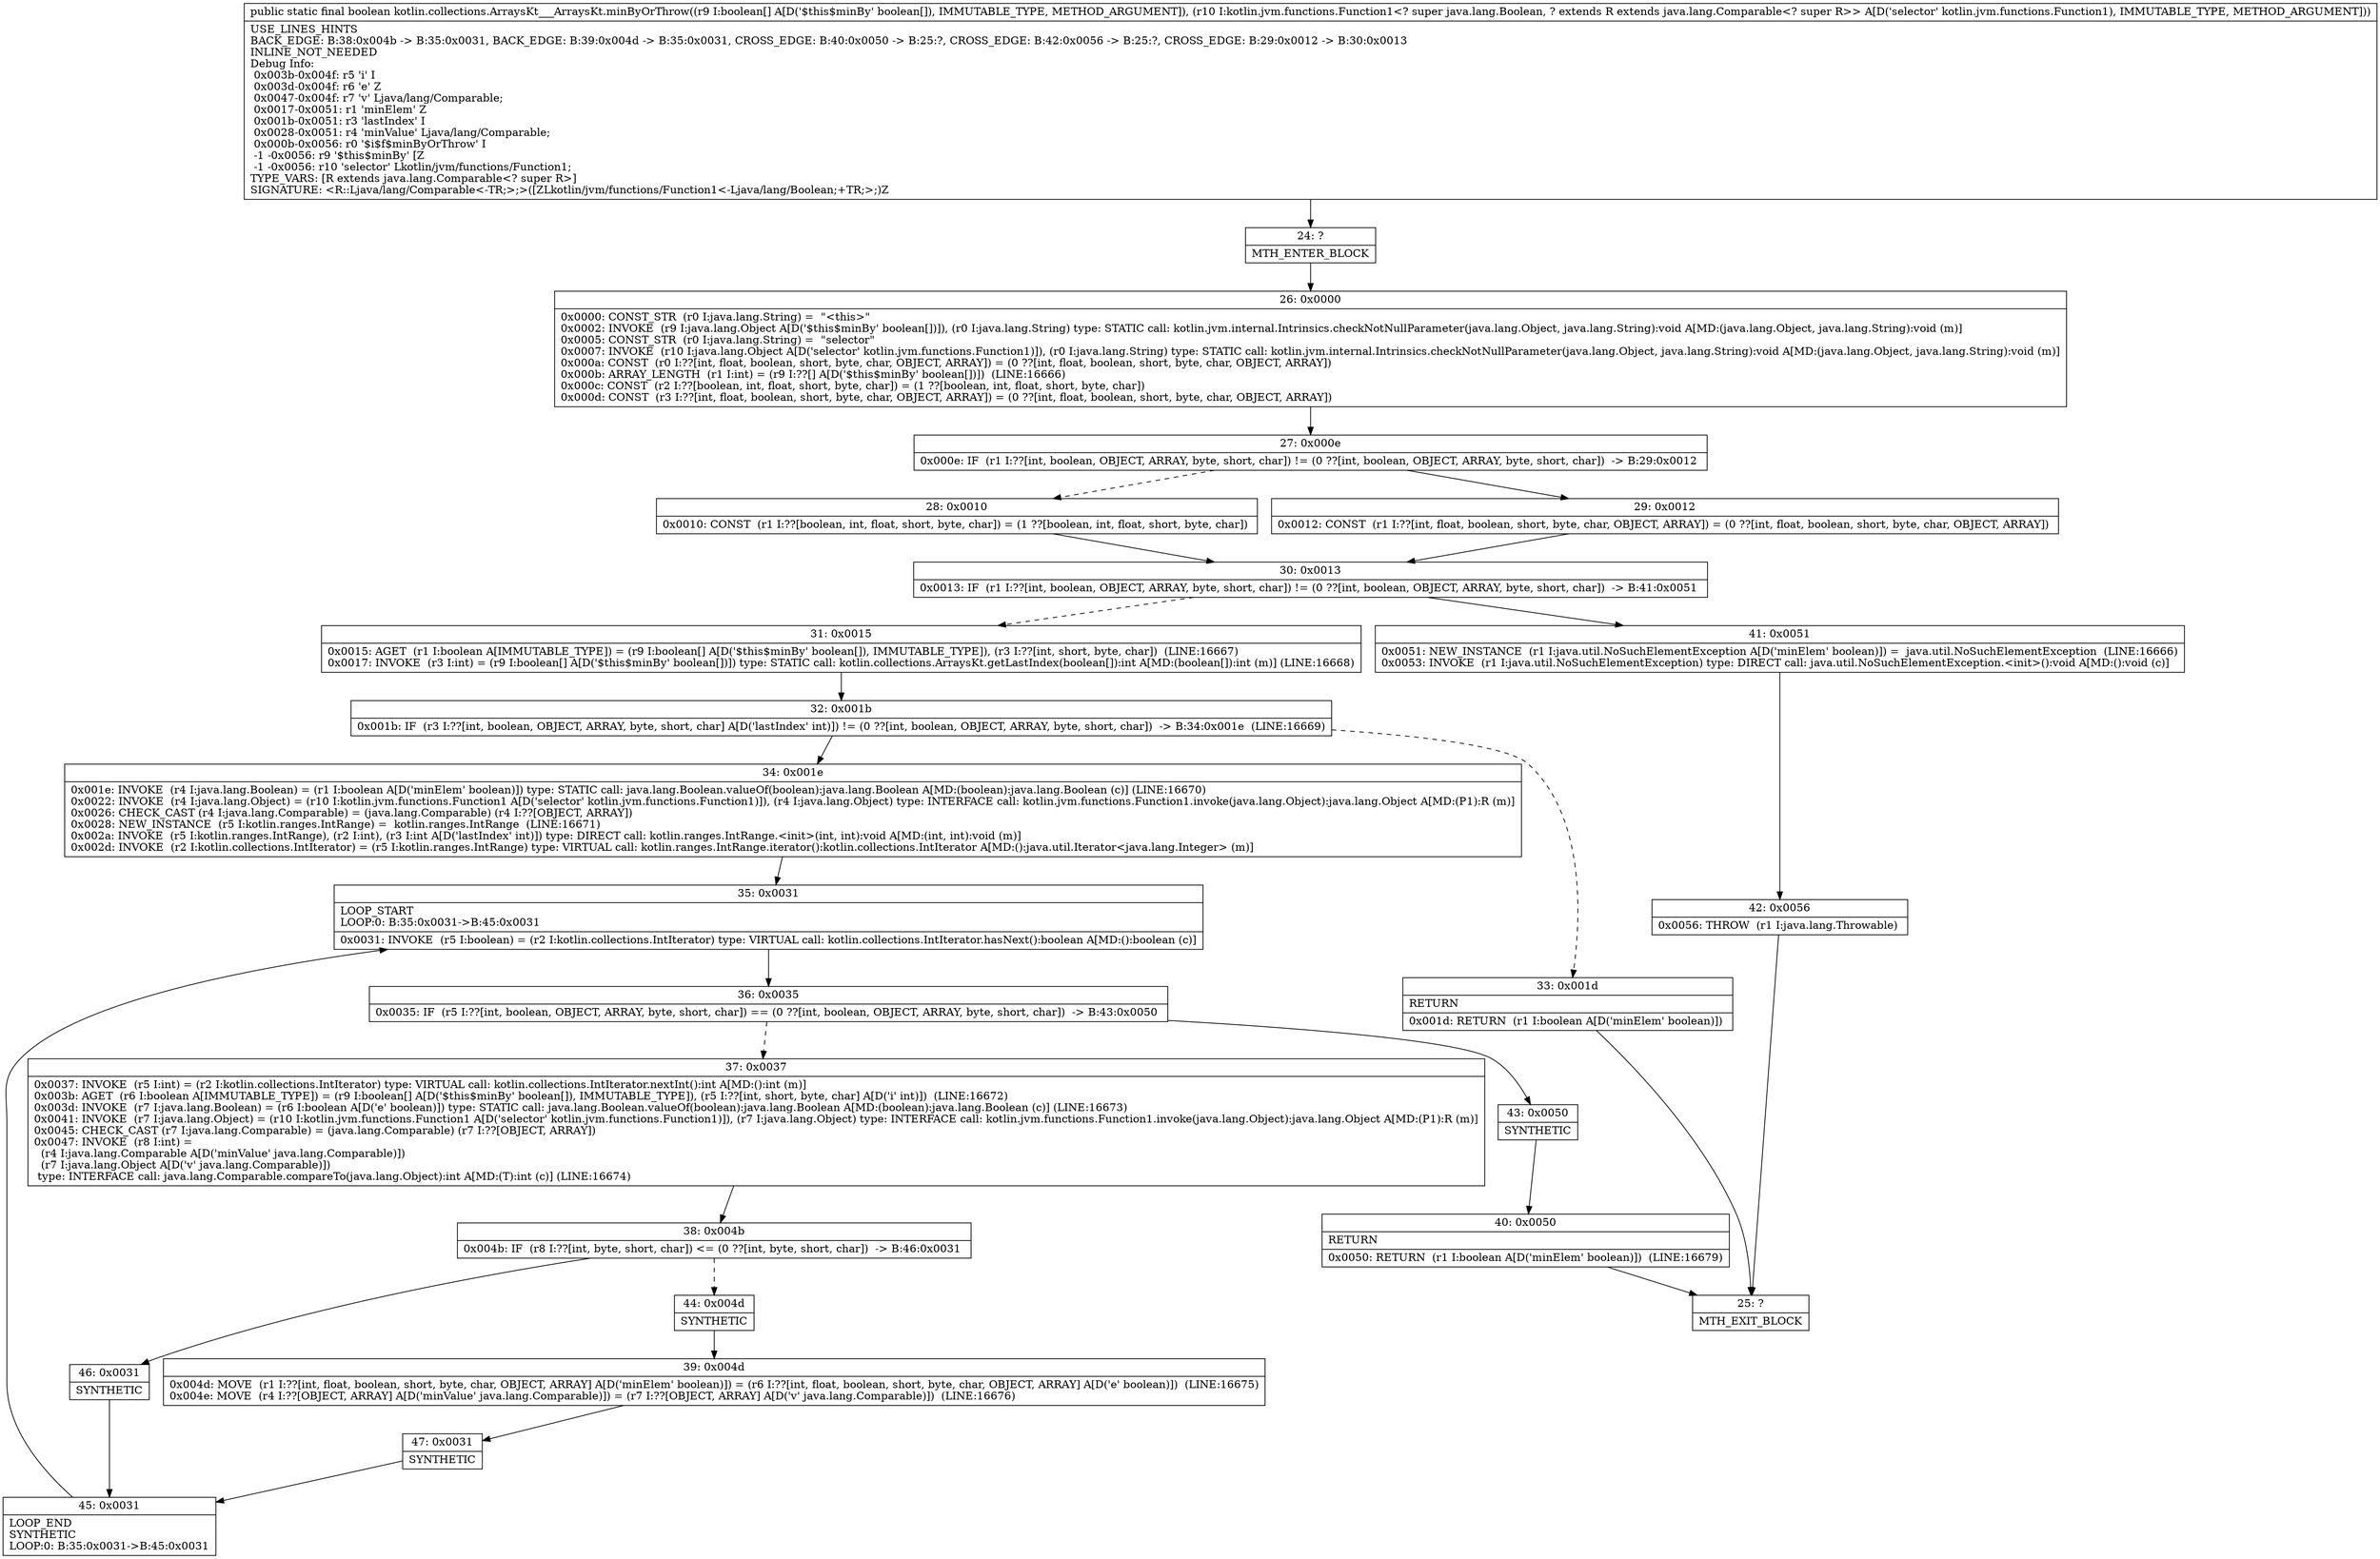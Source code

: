 digraph "CFG forkotlin.collections.ArraysKt___ArraysKt.minByOrThrow([ZLkotlin\/jvm\/functions\/Function1;)Z" {
Node_24 [shape=record,label="{24\:\ ?|MTH_ENTER_BLOCK\l}"];
Node_26 [shape=record,label="{26\:\ 0x0000|0x0000: CONST_STR  (r0 I:java.lang.String) =  \"\<this\>\" \l0x0002: INVOKE  (r9 I:java.lang.Object A[D('$this$minBy' boolean[])]), (r0 I:java.lang.String) type: STATIC call: kotlin.jvm.internal.Intrinsics.checkNotNullParameter(java.lang.Object, java.lang.String):void A[MD:(java.lang.Object, java.lang.String):void (m)]\l0x0005: CONST_STR  (r0 I:java.lang.String) =  \"selector\" \l0x0007: INVOKE  (r10 I:java.lang.Object A[D('selector' kotlin.jvm.functions.Function1)]), (r0 I:java.lang.String) type: STATIC call: kotlin.jvm.internal.Intrinsics.checkNotNullParameter(java.lang.Object, java.lang.String):void A[MD:(java.lang.Object, java.lang.String):void (m)]\l0x000a: CONST  (r0 I:??[int, float, boolean, short, byte, char, OBJECT, ARRAY]) = (0 ??[int, float, boolean, short, byte, char, OBJECT, ARRAY]) \l0x000b: ARRAY_LENGTH  (r1 I:int) = (r9 I:??[] A[D('$this$minBy' boolean[])])  (LINE:16666)\l0x000c: CONST  (r2 I:??[boolean, int, float, short, byte, char]) = (1 ??[boolean, int, float, short, byte, char]) \l0x000d: CONST  (r3 I:??[int, float, boolean, short, byte, char, OBJECT, ARRAY]) = (0 ??[int, float, boolean, short, byte, char, OBJECT, ARRAY]) \l}"];
Node_27 [shape=record,label="{27\:\ 0x000e|0x000e: IF  (r1 I:??[int, boolean, OBJECT, ARRAY, byte, short, char]) != (0 ??[int, boolean, OBJECT, ARRAY, byte, short, char])  \-\> B:29:0x0012 \l}"];
Node_28 [shape=record,label="{28\:\ 0x0010|0x0010: CONST  (r1 I:??[boolean, int, float, short, byte, char]) = (1 ??[boolean, int, float, short, byte, char]) \l}"];
Node_30 [shape=record,label="{30\:\ 0x0013|0x0013: IF  (r1 I:??[int, boolean, OBJECT, ARRAY, byte, short, char]) != (0 ??[int, boolean, OBJECT, ARRAY, byte, short, char])  \-\> B:41:0x0051 \l}"];
Node_31 [shape=record,label="{31\:\ 0x0015|0x0015: AGET  (r1 I:boolean A[IMMUTABLE_TYPE]) = (r9 I:boolean[] A[D('$this$minBy' boolean[]), IMMUTABLE_TYPE]), (r3 I:??[int, short, byte, char])  (LINE:16667)\l0x0017: INVOKE  (r3 I:int) = (r9 I:boolean[] A[D('$this$minBy' boolean[])]) type: STATIC call: kotlin.collections.ArraysKt.getLastIndex(boolean[]):int A[MD:(boolean[]):int (m)] (LINE:16668)\l}"];
Node_32 [shape=record,label="{32\:\ 0x001b|0x001b: IF  (r3 I:??[int, boolean, OBJECT, ARRAY, byte, short, char] A[D('lastIndex' int)]) != (0 ??[int, boolean, OBJECT, ARRAY, byte, short, char])  \-\> B:34:0x001e  (LINE:16669)\l}"];
Node_33 [shape=record,label="{33\:\ 0x001d|RETURN\l|0x001d: RETURN  (r1 I:boolean A[D('minElem' boolean)]) \l}"];
Node_25 [shape=record,label="{25\:\ ?|MTH_EXIT_BLOCK\l}"];
Node_34 [shape=record,label="{34\:\ 0x001e|0x001e: INVOKE  (r4 I:java.lang.Boolean) = (r1 I:boolean A[D('minElem' boolean)]) type: STATIC call: java.lang.Boolean.valueOf(boolean):java.lang.Boolean A[MD:(boolean):java.lang.Boolean (c)] (LINE:16670)\l0x0022: INVOKE  (r4 I:java.lang.Object) = (r10 I:kotlin.jvm.functions.Function1 A[D('selector' kotlin.jvm.functions.Function1)]), (r4 I:java.lang.Object) type: INTERFACE call: kotlin.jvm.functions.Function1.invoke(java.lang.Object):java.lang.Object A[MD:(P1):R (m)]\l0x0026: CHECK_CAST (r4 I:java.lang.Comparable) = (java.lang.Comparable) (r4 I:??[OBJECT, ARRAY]) \l0x0028: NEW_INSTANCE  (r5 I:kotlin.ranges.IntRange) =  kotlin.ranges.IntRange  (LINE:16671)\l0x002a: INVOKE  (r5 I:kotlin.ranges.IntRange), (r2 I:int), (r3 I:int A[D('lastIndex' int)]) type: DIRECT call: kotlin.ranges.IntRange.\<init\>(int, int):void A[MD:(int, int):void (m)]\l0x002d: INVOKE  (r2 I:kotlin.collections.IntIterator) = (r5 I:kotlin.ranges.IntRange) type: VIRTUAL call: kotlin.ranges.IntRange.iterator():kotlin.collections.IntIterator A[MD:():java.util.Iterator\<java.lang.Integer\> (m)]\l}"];
Node_35 [shape=record,label="{35\:\ 0x0031|LOOP_START\lLOOP:0: B:35:0x0031\-\>B:45:0x0031\l|0x0031: INVOKE  (r5 I:boolean) = (r2 I:kotlin.collections.IntIterator) type: VIRTUAL call: kotlin.collections.IntIterator.hasNext():boolean A[MD:():boolean (c)]\l}"];
Node_36 [shape=record,label="{36\:\ 0x0035|0x0035: IF  (r5 I:??[int, boolean, OBJECT, ARRAY, byte, short, char]) == (0 ??[int, boolean, OBJECT, ARRAY, byte, short, char])  \-\> B:43:0x0050 \l}"];
Node_37 [shape=record,label="{37\:\ 0x0037|0x0037: INVOKE  (r5 I:int) = (r2 I:kotlin.collections.IntIterator) type: VIRTUAL call: kotlin.collections.IntIterator.nextInt():int A[MD:():int (m)]\l0x003b: AGET  (r6 I:boolean A[IMMUTABLE_TYPE]) = (r9 I:boolean[] A[D('$this$minBy' boolean[]), IMMUTABLE_TYPE]), (r5 I:??[int, short, byte, char] A[D('i' int)])  (LINE:16672)\l0x003d: INVOKE  (r7 I:java.lang.Boolean) = (r6 I:boolean A[D('e' boolean)]) type: STATIC call: java.lang.Boolean.valueOf(boolean):java.lang.Boolean A[MD:(boolean):java.lang.Boolean (c)] (LINE:16673)\l0x0041: INVOKE  (r7 I:java.lang.Object) = (r10 I:kotlin.jvm.functions.Function1 A[D('selector' kotlin.jvm.functions.Function1)]), (r7 I:java.lang.Object) type: INTERFACE call: kotlin.jvm.functions.Function1.invoke(java.lang.Object):java.lang.Object A[MD:(P1):R (m)]\l0x0045: CHECK_CAST (r7 I:java.lang.Comparable) = (java.lang.Comparable) (r7 I:??[OBJECT, ARRAY]) \l0x0047: INVOKE  (r8 I:int) = \l  (r4 I:java.lang.Comparable A[D('minValue' java.lang.Comparable)])\l  (r7 I:java.lang.Object A[D('v' java.lang.Comparable)])\l type: INTERFACE call: java.lang.Comparable.compareTo(java.lang.Object):int A[MD:(T):int (c)] (LINE:16674)\l}"];
Node_38 [shape=record,label="{38\:\ 0x004b|0x004b: IF  (r8 I:??[int, byte, short, char]) \<= (0 ??[int, byte, short, char])  \-\> B:46:0x0031 \l}"];
Node_44 [shape=record,label="{44\:\ 0x004d|SYNTHETIC\l}"];
Node_39 [shape=record,label="{39\:\ 0x004d|0x004d: MOVE  (r1 I:??[int, float, boolean, short, byte, char, OBJECT, ARRAY] A[D('minElem' boolean)]) = (r6 I:??[int, float, boolean, short, byte, char, OBJECT, ARRAY] A[D('e' boolean)])  (LINE:16675)\l0x004e: MOVE  (r4 I:??[OBJECT, ARRAY] A[D('minValue' java.lang.Comparable)]) = (r7 I:??[OBJECT, ARRAY] A[D('v' java.lang.Comparable)])  (LINE:16676)\l}"];
Node_47 [shape=record,label="{47\:\ 0x0031|SYNTHETIC\l}"];
Node_45 [shape=record,label="{45\:\ 0x0031|LOOP_END\lSYNTHETIC\lLOOP:0: B:35:0x0031\-\>B:45:0x0031\l}"];
Node_46 [shape=record,label="{46\:\ 0x0031|SYNTHETIC\l}"];
Node_43 [shape=record,label="{43\:\ 0x0050|SYNTHETIC\l}"];
Node_40 [shape=record,label="{40\:\ 0x0050|RETURN\l|0x0050: RETURN  (r1 I:boolean A[D('minElem' boolean)])  (LINE:16679)\l}"];
Node_41 [shape=record,label="{41\:\ 0x0051|0x0051: NEW_INSTANCE  (r1 I:java.util.NoSuchElementException A[D('minElem' boolean)]) =  java.util.NoSuchElementException  (LINE:16666)\l0x0053: INVOKE  (r1 I:java.util.NoSuchElementException) type: DIRECT call: java.util.NoSuchElementException.\<init\>():void A[MD:():void (c)]\l}"];
Node_42 [shape=record,label="{42\:\ 0x0056|0x0056: THROW  (r1 I:java.lang.Throwable) \l}"];
Node_29 [shape=record,label="{29\:\ 0x0012|0x0012: CONST  (r1 I:??[int, float, boolean, short, byte, char, OBJECT, ARRAY]) = (0 ??[int, float, boolean, short, byte, char, OBJECT, ARRAY]) \l}"];
MethodNode[shape=record,label="{public static final boolean kotlin.collections.ArraysKt___ArraysKt.minByOrThrow((r9 I:boolean[] A[D('$this$minBy' boolean[]), IMMUTABLE_TYPE, METHOD_ARGUMENT]), (r10 I:kotlin.jvm.functions.Function1\<? super java.lang.Boolean, ? extends R extends java.lang.Comparable\<? super R\>\> A[D('selector' kotlin.jvm.functions.Function1), IMMUTABLE_TYPE, METHOD_ARGUMENT]))  | USE_LINES_HINTS\lBACK_EDGE: B:38:0x004b \-\> B:35:0x0031, BACK_EDGE: B:39:0x004d \-\> B:35:0x0031, CROSS_EDGE: B:40:0x0050 \-\> B:25:?, CROSS_EDGE: B:42:0x0056 \-\> B:25:?, CROSS_EDGE: B:29:0x0012 \-\> B:30:0x0013\lINLINE_NOT_NEEDED\lDebug Info:\l  0x003b\-0x004f: r5 'i' I\l  0x003d\-0x004f: r6 'e' Z\l  0x0047\-0x004f: r7 'v' Ljava\/lang\/Comparable;\l  0x0017\-0x0051: r1 'minElem' Z\l  0x001b\-0x0051: r3 'lastIndex' I\l  0x0028\-0x0051: r4 'minValue' Ljava\/lang\/Comparable;\l  0x000b\-0x0056: r0 '$i$f$minByOrThrow' I\l  \-1 \-0x0056: r9 '$this$minBy' [Z\l  \-1 \-0x0056: r10 'selector' Lkotlin\/jvm\/functions\/Function1;\lTYPE_VARS: [R extends java.lang.Comparable\<? super R\>]\lSIGNATURE: \<R::Ljava\/lang\/Comparable\<\-TR;\>;\>([ZLkotlin\/jvm\/functions\/Function1\<\-Ljava\/lang\/Boolean;+TR;\>;)Z\l}"];
MethodNode -> Node_24;Node_24 -> Node_26;
Node_26 -> Node_27;
Node_27 -> Node_28[style=dashed];
Node_27 -> Node_29;
Node_28 -> Node_30;
Node_30 -> Node_31[style=dashed];
Node_30 -> Node_41;
Node_31 -> Node_32;
Node_32 -> Node_33[style=dashed];
Node_32 -> Node_34;
Node_33 -> Node_25;
Node_34 -> Node_35;
Node_35 -> Node_36;
Node_36 -> Node_37[style=dashed];
Node_36 -> Node_43;
Node_37 -> Node_38;
Node_38 -> Node_44[style=dashed];
Node_38 -> Node_46;
Node_44 -> Node_39;
Node_39 -> Node_47;
Node_47 -> Node_45;
Node_45 -> Node_35;
Node_46 -> Node_45;
Node_43 -> Node_40;
Node_40 -> Node_25;
Node_41 -> Node_42;
Node_42 -> Node_25;
Node_29 -> Node_30;
}

